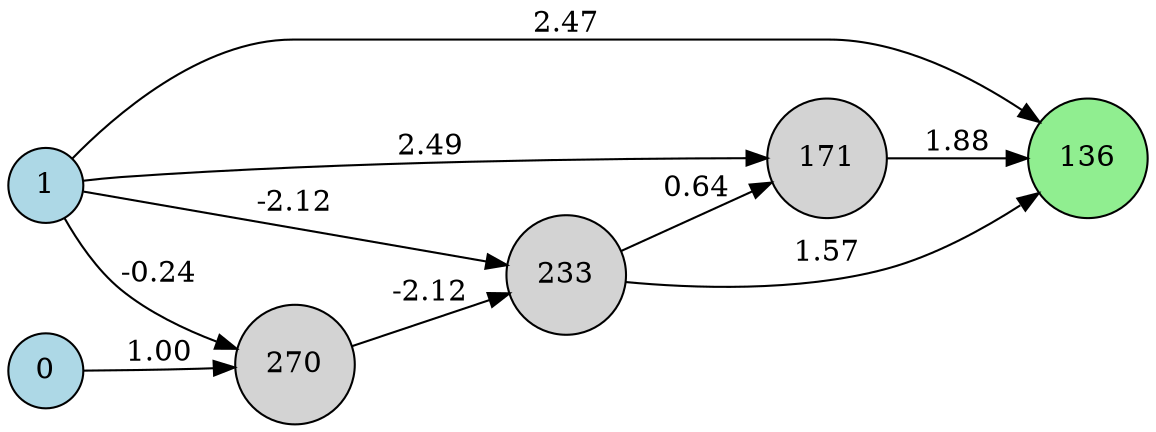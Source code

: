 digraph neat {
  rankdir=LR;
  node [shape=circle];
  node0 [label="0", style=filled, fillcolor=lightblue];
  node1 [label="1", style=filled, fillcolor=lightblue];
  node136 [label="136", style=filled, fillcolor=lightgreen];
  node171 [label="171", style=filled, fillcolor=lightgray];
  node233 [label="233", style=filled, fillcolor=lightgray];
  node270 [label="270", style=filled, fillcolor=lightgray];
  node1 -> node136 [label="2.47"];
  node171 -> node136 [label="1.88"];
  node1 -> node171 [label="2.49"];
  node233 -> node171 [label="0.64"];
  node233 -> node136 [label="1.57"];
  node1 -> node233 [label="-2.12"];
  node0 -> node270 [label="1.00"];
  node270 -> node233 [label="-2.12"];
  node1 -> node270 [label="-0.24"];
}
